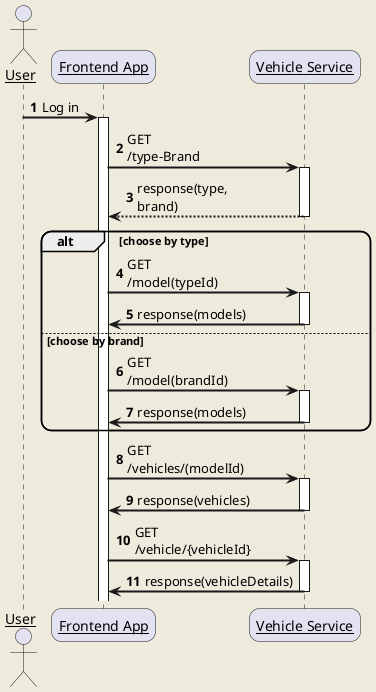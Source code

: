 @startuml
skinparam backgroundColor #EEEBDC
skinparam handwritten false
skinparam sequenceArrowThickness 2
skinparam roundcorner 20
skinparam maxmessagesize 60
skinparam sequenceParticipant underline

actor User
participant "Frontend App" as Frontend
participant "Vehicle Service" as VehicleService

autonumber 1
User -> Frontend: Log in
activate Frontend

Frontend -> VehicleService: GET /type-Brand
activate VehicleService

VehicleService --> Frontend: response(type, brand)
deactivate VehicleService
alt choose by type
    Frontend -> VehicleService: GET /model(typeId)
    activate VehicleService
    VehicleService -> Frontend: response(models)
    deactivate VehicleService
else choose by brand
    Frontend -> VehicleService: GET /model(brandId)
    activate VehicleService
    VehicleService -> Frontend: response(models)
    deactivate VehicleService
end

Frontend -> VehicleService : GET /vehicles/(modelId)
activate VehicleService
VehicleService -> Frontend: response(vehicles)
deactivate VehicleService

Frontend -> VehicleService : GET /vehicle/{vehicleId}
activate VehicleService
VehicleService -> Frontend: response(vehicleDetails)
deactivate VehicleService

@enduml